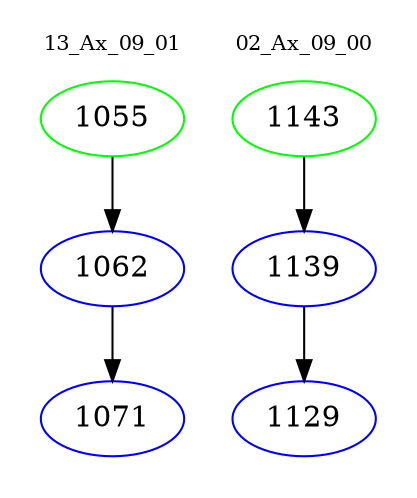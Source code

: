 digraph{
subgraph cluster_0 {
color = white
label = "13_Ax_09_01";
fontsize=10;
T0_1055 [label="1055", color="green"]
T0_1055 -> T0_1062 [color="black"]
T0_1062 [label="1062", color="blue"]
T0_1062 -> T0_1071 [color="black"]
T0_1071 [label="1071", color="blue"]
}
subgraph cluster_1 {
color = white
label = "02_Ax_09_00";
fontsize=10;
T1_1143 [label="1143", color="green"]
T1_1143 -> T1_1139 [color="black"]
T1_1139 [label="1139", color="blue"]
T1_1139 -> T1_1129 [color="black"]
T1_1129 [label="1129", color="blue"]
}
}

